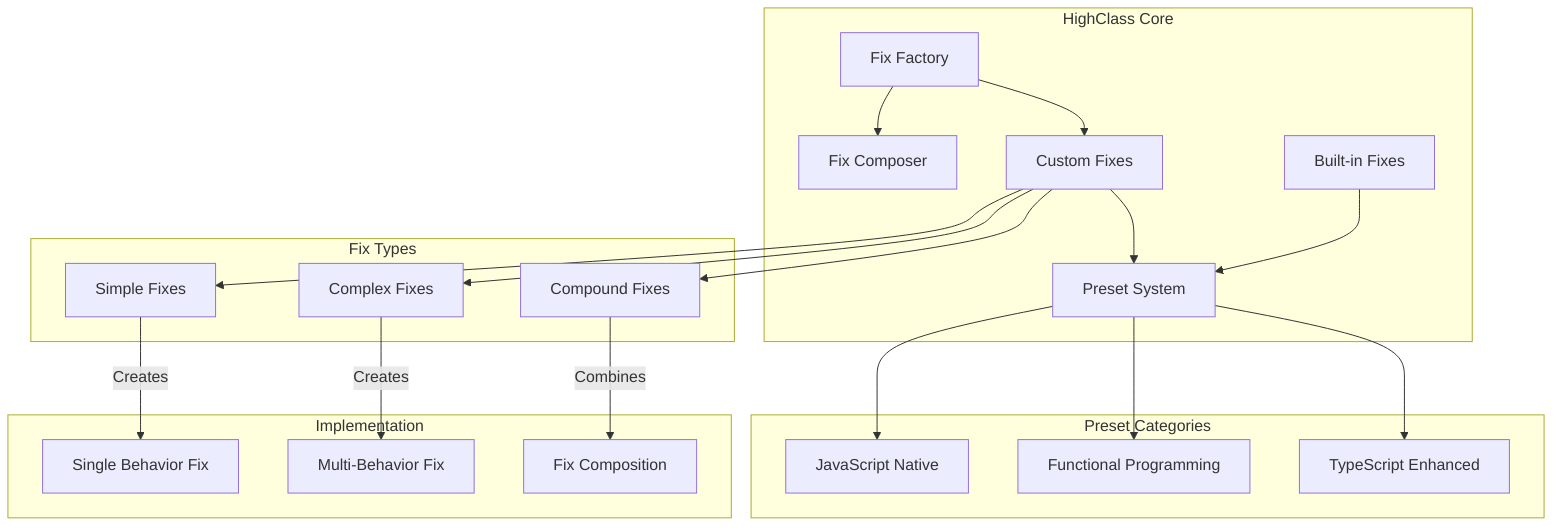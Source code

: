 graph TD
    subgraph HighClass Core
        FF[Fix Factory] --> FC[Fix Composer]
        FF --> CF[Custom Fixes]
        BF[Built-in Fixes] --> PS[Preset System]
        CF --> PS
    end

    subgraph Preset Categories
        PS --> JSN[JavaScript Native]
        PS --> FP[Functional Programming]
        PS --> TS[TypeScript Enhanced]
    end

    subgraph Fix Types
        CF --> Simple[Simple Fixes]
        CF --> Complex[Complex Fixes]
        CF --> Compound[Compound Fixes]
    end

    subgraph Implementation
        Simple --> |Creates| SingleFix[Single Behavior Fix]
        Complex --> |Creates| MultiFix[Multi-Behavior Fix]
        Compound --> |Combines| CompFix[Fix Composition]
    end
